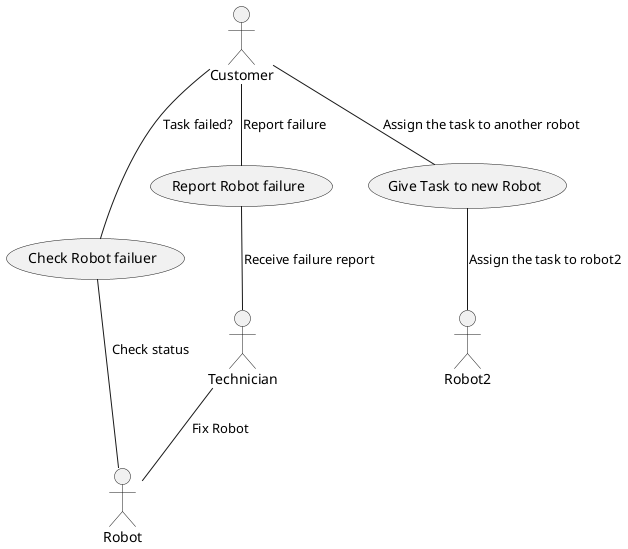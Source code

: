 @startuml

actor Customer as C
actor Robot as R 
actor Technician as T
actor Robot2 as R2



usecase Check as "Check Robot failuer"
usecase Reprot as "Report Robot failure"
usecase Give as "Give Task to new Robot"

C -- Check: "Task failed?"
Check -- R: "Check status"

C -- Reprot: "Report failure"
Reprot -- T: "Receive failure report"

C -- Give: "Assign the task to another robot"
Give -- R2 : "Assign the task to robot2" 
T-- R: "Fix Robot"
@enduml



' As a customer, I want to be able to check if a robot has 
'failed a task so that I can call someone 
'to fix it and send a new robot to do the task instead.